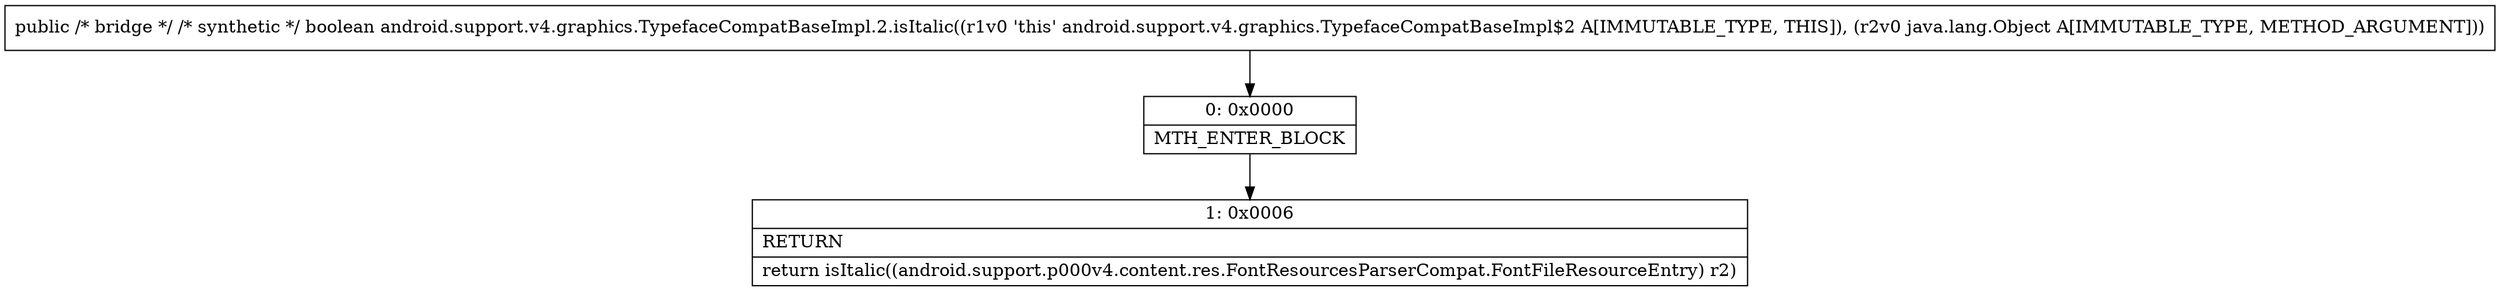 digraph "CFG forandroid.support.v4.graphics.TypefaceCompatBaseImpl.2.isItalic(Ljava\/lang\/Object;)Z" {
Node_0 [shape=record,label="{0\:\ 0x0000|MTH_ENTER_BLOCK\l}"];
Node_1 [shape=record,label="{1\:\ 0x0006|RETURN\l|return isItalic((android.support.p000v4.content.res.FontResourcesParserCompat.FontFileResourceEntry) r2)\l}"];
MethodNode[shape=record,label="{public \/* bridge *\/ \/* synthetic *\/ boolean android.support.v4.graphics.TypefaceCompatBaseImpl.2.isItalic((r1v0 'this' android.support.v4.graphics.TypefaceCompatBaseImpl$2 A[IMMUTABLE_TYPE, THIS]), (r2v0 java.lang.Object A[IMMUTABLE_TYPE, METHOD_ARGUMENT])) }"];
MethodNode -> Node_0;
Node_0 -> Node_1;
}


